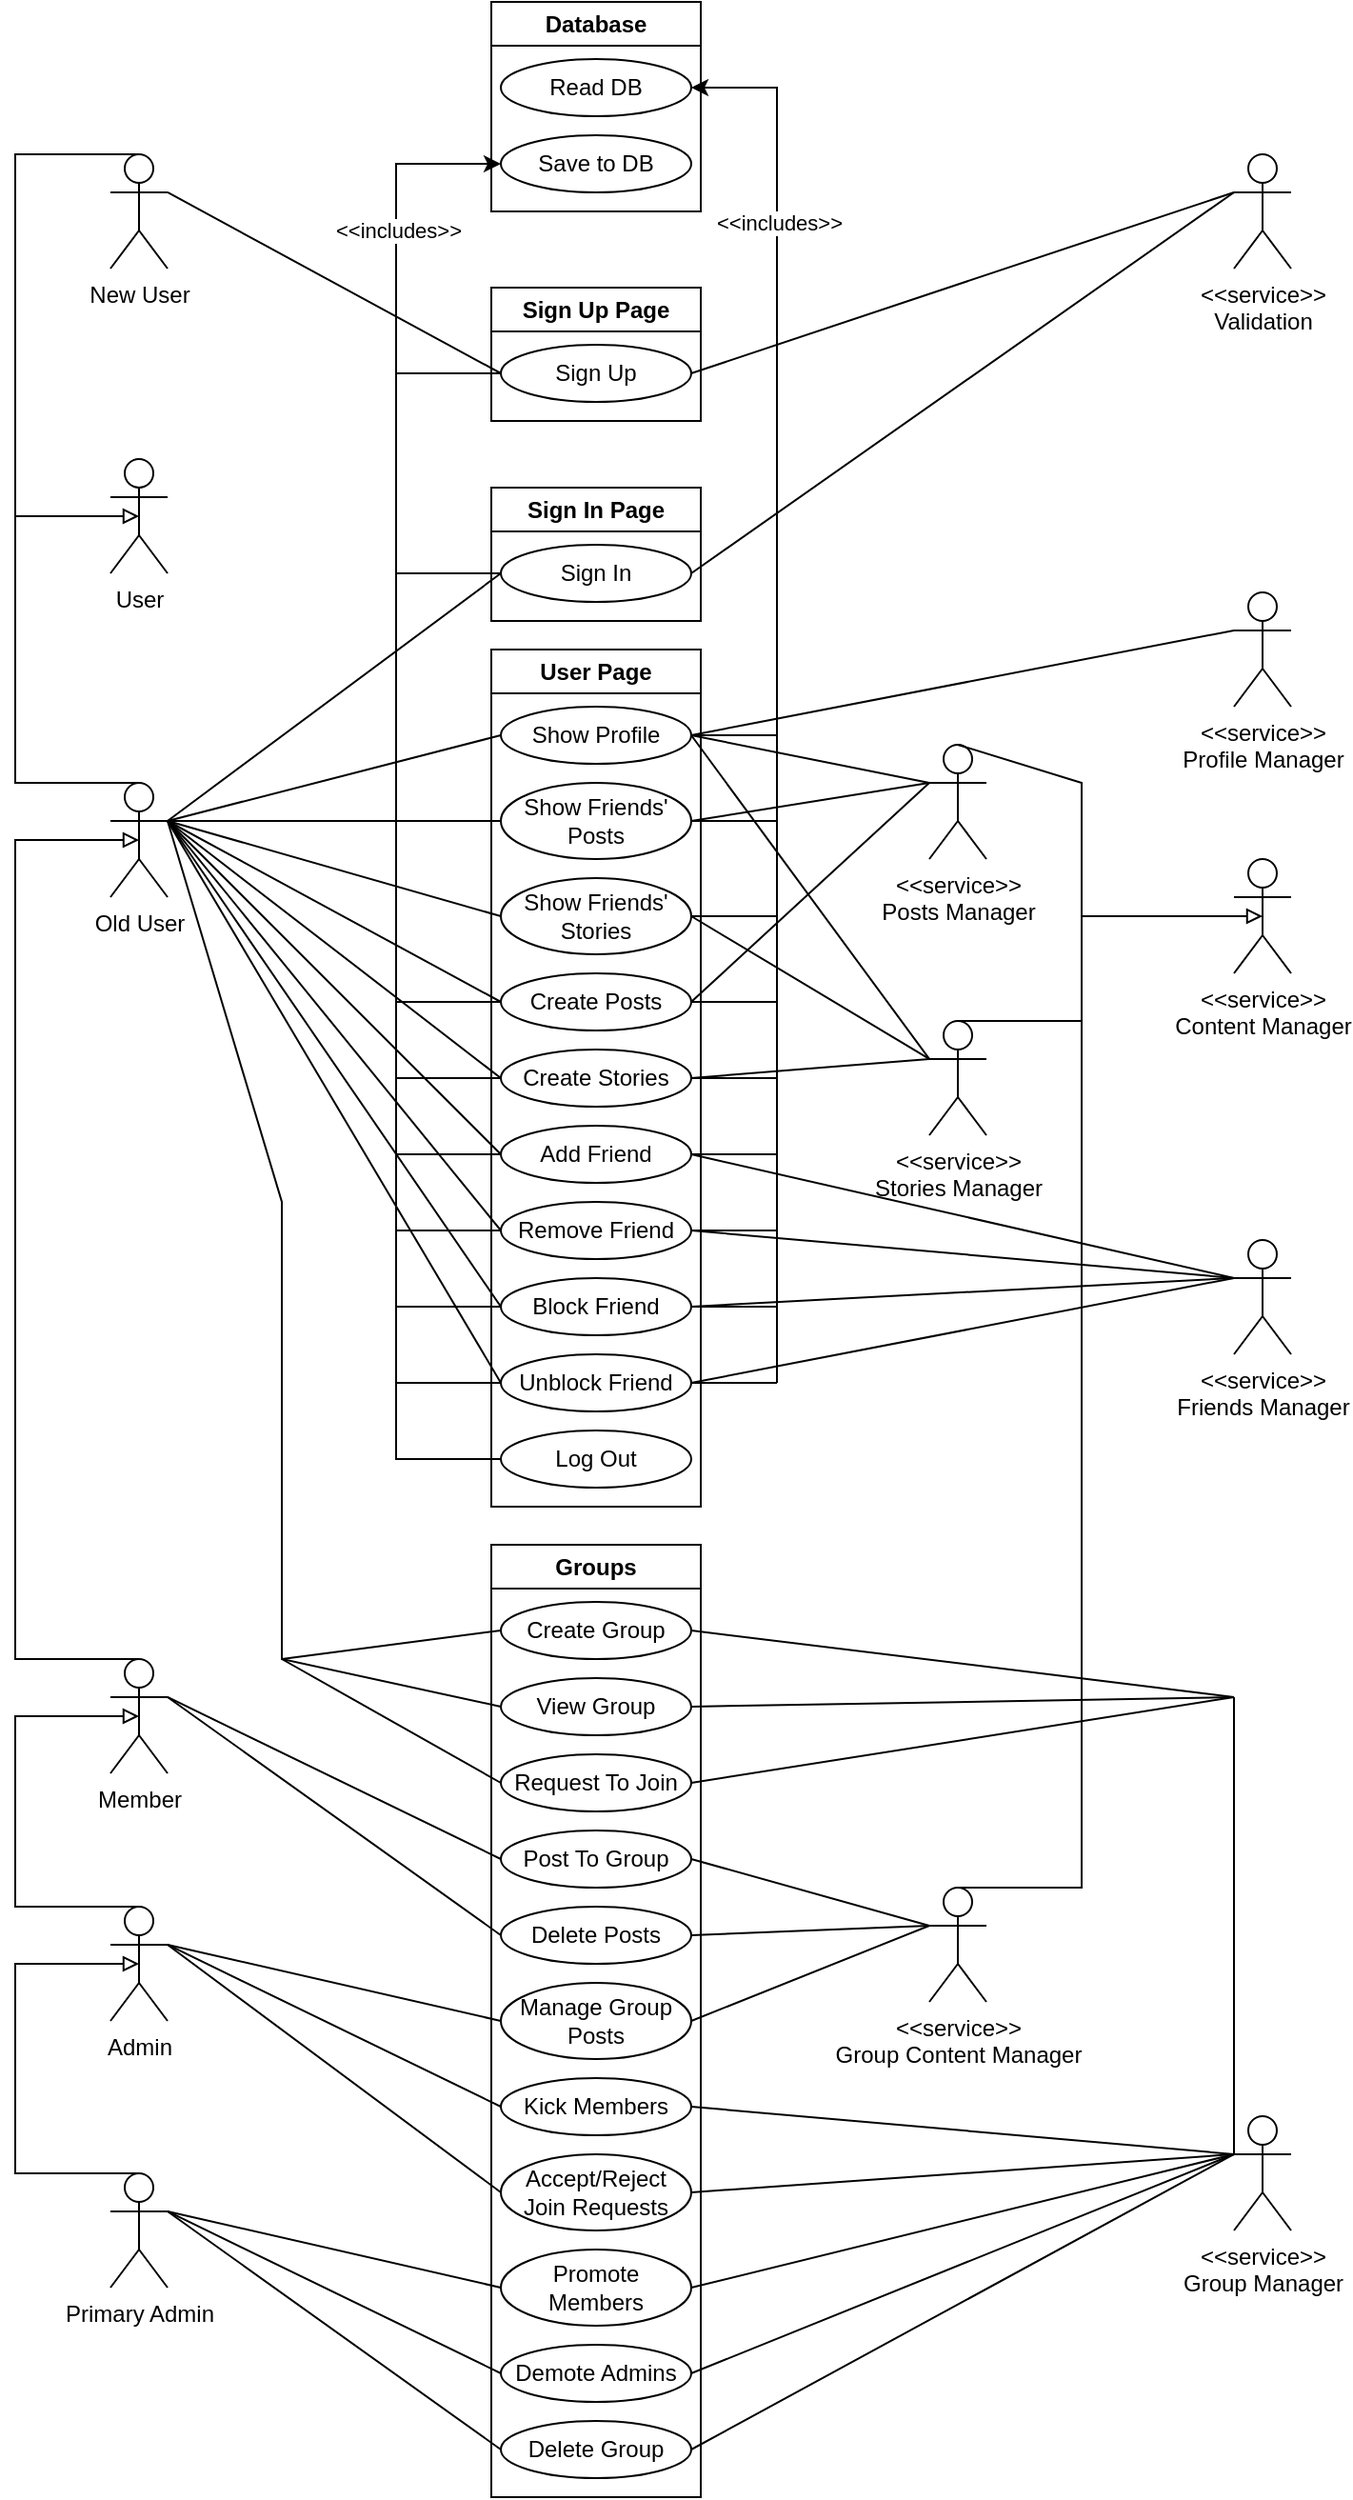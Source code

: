 <mxfile version="25.0.3">
  <diagram name="Page-1" id="Fo77bc1eJNsrVG6yijD4">
    <mxGraphModel dx="880" dy="434" grid="1" gridSize="10" guides="1" tooltips="1" connect="1" arrows="1" fold="1" page="1" pageScale="1" pageWidth="827" pageHeight="1169" math="0" shadow="0">
      <root>
        <mxCell id="0" />
        <mxCell id="1" parent="0" />
        <mxCell id="qkhUaowtE4e5Xx0_fxXh-1" value="New User" style="shape=umlActor;verticalLabelPosition=bottom;verticalAlign=top;html=1;outlineConnect=0;" parent="1" vertex="1">
          <mxGeometry x="90" y="100" width="30" height="60" as="geometry" />
        </mxCell>
        <mxCell id="qkhUaowtE4e5Xx0_fxXh-4" value="Database" style="swimlane;whiteSpace=wrap;html=1;" parent="1" vertex="1">
          <mxGeometry x="290" y="20" width="110" height="110" as="geometry" />
        </mxCell>
        <mxCell id="qkhUaowtE4e5Xx0_fxXh-5" value="Read DB" style="ellipse;whiteSpace=wrap;html=1;" parent="qkhUaowtE4e5Xx0_fxXh-4" vertex="1">
          <mxGeometry x="5" y="30" width="100" height="30" as="geometry" />
        </mxCell>
        <mxCell id="qkhUaowtE4e5Xx0_fxXh-6" value="Save to DB" style="ellipse;whiteSpace=wrap;html=1;" parent="qkhUaowtE4e5Xx0_fxXh-4" vertex="1">
          <mxGeometry x="5" y="70" width="100" height="30" as="geometry" />
        </mxCell>
        <mxCell id="qkhUaowtE4e5Xx0_fxXh-8" value="Sign Up Page" style="swimlane;whiteSpace=wrap;html=1;" parent="1" vertex="1">
          <mxGeometry x="290" y="170" width="110" height="70" as="geometry" />
        </mxCell>
        <mxCell id="qkhUaowtE4e5Xx0_fxXh-9" value="Sign Up" style="ellipse;whiteSpace=wrap;html=1;" parent="qkhUaowtE4e5Xx0_fxXh-8" vertex="1">
          <mxGeometry x="5" y="30" width="100" height="30" as="geometry" />
        </mxCell>
        <mxCell id="qkhUaowtE4e5Xx0_fxXh-14" value="&amp;lt;&amp;lt;service&amp;gt;&amp;gt;&lt;div&gt;Validation&lt;/div&gt;" style="shape=umlActor;verticalLabelPosition=bottom;verticalAlign=top;html=1;outlineConnect=0;" parent="1" vertex="1">
          <mxGeometry x="680" y="100" width="30" height="60" as="geometry" />
        </mxCell>
        <mxCell id="qkhUaowtE4e5Xx0_fxXh-16" value="Old User" style="shape=umlActor;verticalLabelPosition=bottom;verticalAlign=top;html=1;outlineConnect=0;" parent="1" vertex="1">
          <mxGeometry x="90" y="430" width="30" height="60" as="geometry" />
        </mxCell>
        <mxCell id="qkhUaowtE4e5Xx0_fxXh-17" value="Sign In Page" style="swimlane;whiteSpace=wrap;html=1;" parent="1" vertex="1">
          <mxGeometry x="290" y="275" width="110" height="70" as="geometry" />
        </mxCell>
        <mxCell id="qkhUaowtE4e5Xx0_fxXh-18" value="Sign In" style="ellipse;whiteSpace=wrap;html=1;" parent="qkhUaowtE4e5Xx0_fxXh-17" vertex="1">
          <mxGeometry x="5" y="30" width="100" height="30" as="geometry" />
        </mxCell>
        <mxCell id="qkhUaowtE4e5Xx0_fxXh-19" value="" style="endArrow=classic;html=1;rounded=0;exitX=0;exitY=0.5;exitDx=0;exitDy=0;entryX=0;entryY=0.5;entryDx=0;entryDy=0;" parent="1" source="qkhUaowtE4e5Xx0_fxXh-18" target="qkhUaowtE4e5Xx0_fxXh-6" edge="1">
          <mxGeometry width="50" height="50" relative="1" as="geometry">
            <mxPoint x="190" y="310" as="sourcePoint" />
            <mxPoint x="240" y="260" as="targetPoint" />
            <Array as="points">
              <mxPoint x="240" y="320" />
              <mxPoint x="240" y="105" />
            </Array>
          </mxGeometry>
        </mxCell>
        <mxCell id="qkhUaowtE4e5Xx0_fxXh-20" value="&amp;lt;&amp;lt;includes&amp;gt;&amp;gt;" style="edgeLabel;html=1;align=center;verticalAlign=middle;resizable=0;points=[];" parent="qkhUaowtE4e5Xx0_fxXh-19" vertex="1" connectable="0">
          <mxGeometry x="-0.281" y="-1" relative="1" as="geometry">
            <mxPoint y="-118" as="offset" />
          </mxGeometry>
        </mxCell>
        <mxCell id="qkhUaowtE4e5Xx0_fxXh-22" value="User" style="shape=umlActor;verticalLabelPosition=bottom;verticalAlign=top;html=1;outlineConnect=0;" parent="1" vertex="1">
          <mxGeometry x="90" y="260" width="30" height="60" as="geometry" />
        </mxCell>
        <mxCell id="qkhUaowtE4e5Xx0_fxXh-23" value="" style="endArrow=block;html=1;rounded=0;exitX=0.5;exitY=0;exitDx=0;exitDy=0;exitPerimeter=0;entryX=0.5;entryY=0.5;entryDx=0;entryDy=0;entryPerimeter=0;endFill=0;" parent="1" source="qkhUaowtE4e5Xx0_fxXh-16" target="qkhUaowtE4e5Xx0_fxXh-22" edge="1">
          <mxGeometry width="50" height="50" relative="1" as="geometry">
            <mxPoint x="20" y="410" as="sourcePoint" />
            <mxPoint x="70" y="360" as="targetPoint" />
            <Array as="points">
              <mxPoint x="40" y="430" />
              <mxPoint x="40" y="290" />
            </Array>
          </mxGeometry>
        </mxCell>
        <mxCell id="qkhUaowtE4e5Xx0_fxXh-25" value="" style="endArrow=none;html=1;rounded=0;entryX=0.5;entryY=0;entryDx=0;entryDy=0;entryPerimeter=0;" parent="1" target="qkhUaowtE4e5Xx0_fxXh-1" edge="1">
          <mxGeometry width="50" height="50" relative="1" as="geometry">
            <mxPoint x="40" y="290" as="sourcePoint" />
            <mxPoint x="80" y="210" as="targetPoint" />
            <Array as="points">
              <mxPoint x="40" y="100" />
            </Array>
          </mxGeometry>
        </mxCell>
        <mxCell id="qkhUaowtE4e5Xx0_fxXh-26" value="User Page" style="swimlane;whiteSpace=wrap;html=1;" parent="1" vertex="1">
          <mxGeometry x="290" y="360" width="110" height="450" as="geometry" />
        </mxCell>
        <mxCell id="qkhUaowtE4e5Xx0_fxXh-27" value="Show Profile" style="ellipse;whiteSpace=wrap;html=1;" parent="qkhUaowtE4e5Xx0_fxXh-26" vertex="1">
          <mxGeometry x="5" y="30" width="100" height="30" as="geometry" />
        </mxCell>
        <mxCell id="qkhUaowtE4e5Xx0_fxXh-29" value="Show Friends&#39; Stories" style="ellipse;whiteSpace=wrap;html=1;" parent="qkhUaowtE4e5Xx0_fxXh-26" vertex="1">
          <mxGeometry x="5" y="120" width="100" height="40" as="geometry" />
        </mxCell>
        <mxCell id="qkhUaowtE4e5Xx0_fxXh-28" value="Show Friends&#39; Posts" style="ellipse;whiteSpace=wrap;html=1;" parent="qkhUaowtE4e5Xx0_fxXh-26" vertex="1">
          <mxGeometry x="5" y="70" width="100" height="40" as="geometry" />
        </mxCell>
        <mxCell id="qkhUaowtE4e5Xx0_fxXh-30" value="Create Posts" style="ellipse;whiteSpace=wrap;html=1;" parent="qkhUaowtE4e5Xx0_fxXh-26" vertex="1">
          <mxGeometry x="5" y="170" width="100" height="30" as="geometry" />
        </mxCell>
        <mxCell id="qkhUaowtE4e5Xx0_fxXh-36" value="Add Friend" style="ellipse;whiteSpace=wrap;html=1;" parent="qkhUaowtE4e5Xx0_fxXh-26" vertex="1">
          <mxGeometry x="5" y="250" width="100" height="30" as="geometry" />
        </mxCell>
        <mxCell id="qkhUaowtE4e5Xx0_fxXh-38" value="Block Friend" style="ellipse;whiteSpace=wrap;html=1;" parent="qkhUaowtE4e5Xx0_fxXh-26" vertex="1">
          <mxGeometry x="5" y="330" width="100" height="30" as="geometry" />
        </mxCell>
        <mxCell id="qkhUaowtE4e5Xx0_fxXh-37" value="Remove Friend" style="ellipse;whiteSpace=wrap;html=1;" parent="qkhUaowtE4e5Xx0_fxXh-26" vertex="1">
          <mxGeometry x="5" y="290" width="100" height="30" as="geometry" />
        </mxCell>
        <mxCell id="qkhUaowtE4e5Xx0_fxXh-39" value="Unblock Friend" style="ellipse;whiteSpace=wrap;html=1;" parent="qkhUaowtE4e5Xx0_fxXh-26" vertex="1">
          <mxGeometry x="5" y="370" width="100" height="30" as="geometry" />
        </mxCell>
        <mxCell id="qkhUaowtE4e5Xx0_fxXh-57" value="Create Stories" style="ellipse;whiteSpace=wrap;html=1;" parent="qkhUaowtE4e5Xx0_fxXh-26" vertex="1">
          <mxGeometry x="5" y="210" width="100" height="30" as="geometry" />
        </mxCell>
        <mxCell id="qkhUaowtE4e5Xx0_fxXh-64" value="Log Out" style="ellipse;whiteSpace=wrap;html=1;" parent="qkhUaowtE4e5Xx0_fxXh-26" vertex="1">
          <mxGeometry x="5" y="410" width="100" height="30" as="geometry" />
        </mxCell>
        <mxCell id="qkhUaowtE4e5Xx0_fxXh-31" value="" style="endArrow=none;html=1;rounded=0;exitX=1;exitY=0.333;exitDx=0;exitDy=0;exitPerimeter=0;entryX=0;entryY=0.5;entryDx=0;entryDy=0;" parent="1" source="qkhUaowtE4e5Xx0_fxXh-16" target="qkhUaowtE4e5Xx0_fxXh-27" edge="1">
          <mxGeometry width="50" height="50" relative="1" as="geometry">
            <mxPoint x="150" y="560" as="sourcePoint" />
            <mxPoint x="200" y="510" as="targetPoint" />
          </mxGeometry>
        </mxCell>
        <mxCell id="qkhUaowtE4e5Xx0_fxXh-32" value="" style="endArrow=none;html=1;rounded=0;exitX=1;exitY=0.333;exitDx=0;exitDy=0;exitPerimeter=0;entryX=0;entryY=0.5;entryDx=0;entryDy=0;" parent="1" source="qkhUaowtE4e5Xx0_fxXh-16" target="qkhUaowtE4e5Xx0_fxXh-28" edge="1">
          <mxGeometry width="50" height="50" relative="1" as="geometry">
            <mxPoint x="150" y="500" as="sourcePoint" />
            <mxPoint x="200" y="450" as="targetPoint" />
          </mxGeometry>
        </mxCell>
        <mxCell id="qkhUaowtE4e5Xx0_fxXh-33" value="" style="endArrow=none;html=1;rounded=0;entryX=0;entryY=0.5;entryDx=0;entryDy=0;" parent="1" target="qkhUaowtE4e5Xx0_fxXh-29" edge="1">
          <mxGeometry width="50" height="50" relative="1" as="geometry">
            <mxPoint x="120" y="450" as="sourcePoint" />
            <mxPoint x="210" y="520" as="targetPoint" />
          </mxGeometry>
        </mxCell>
        <mxCell id="qkhUaowtE4e5Xx0_fxXh-34" value="" style="endArrow=none;html=1;rounded=0;entryX=0;entryY=0.5;entryDx=0;entryDy=0;" parent="1" target="qkhUaowtE4e5Xx0_fxXh-30" edge="1">
          <mxGeometry width="50" height="50" relative="1" as="geometry">
            <mxPoint x="120" y="450" as="sourcePoint" />
            <mxPoint x="220" y="530" as="targetPoint" />
          </mxGeometry>
        </mxCell>
        <mxCell id="qkhUaowtE4e5Xx0_fxXh-41" value="" style="endArrow=none;html=1;rounded=0;entryX=1;entryY=0.333;entryDx=0;entryDy=0;entryPerimeter=0;exitX=0;exitY=0.5;exitDx=0;exitDy=0;" parent="1" source="qkhUaowtE4e5Xx0_fxXh-37" target="qkhUaowtE4e5Xx0_fxXh-16" edge="1">
          <mxGeometry width="50" height="50" relative="1" as="geometry">
            <mxPoint x="100" y="670" as="sourcePoint" />
            <mxPoint x="150" y="620" as="targetPoint" />
          </mxGeometry>
        </mxCell>
        <mxCell id="qkhUaowtE4e5Xx0_fxXh-42" value="" style="endArrow=none;html=1;rounded=0;entryX=1;entryY=0.333;entryDx=0;entryDy=0;entryPerimeter=0;exitX=0;exitY=0.5;exitDx=0;exitDy=0;" parent="1" source="qkhUaowtE4e5Xx0_fxXh-38" target="qkhUaowtE4e5Xx0_fxXh-16" edge="1">
          <mxGeometry width="50" height="50" relative="1" as="geometry">
            <mxPoint x="110" y="680" as="sourcePoint" />
            <mxPoint x="160" y="630" as="targetPoint" />
          </mxGeometry>
        </mxCell>
        <mxCell id="qkhUaowtE4e5Xx0_fxXh-43" value="" style="endArrow=none;html=1;rounded=0;entryX=1;entryY=0.333;entryDx=0;entryDy=0;entryPerimeter=0;exitX=0;exitY=0.5;exitDx=0;exitDy=0;" parent="1" source="qkhUaowtE4e5Xx0_fxXh-39" target="qkhUaowtE4e5Xx0_fxXh-16" edge="1">
          <mxGeometry width="50" height="50" relative="1" as="geometry">
            <mxPoint x="120" y="690" as="sourcePoint" />
            <mxPoint x="170" y="640" as="targetPoint" />
          </mxGeometry>
        </mxCell>
        <mxCell id="qkhUaowtE4e5Xx0_fxXh-44" value="" style="endArrow=none;html=1;rounded=0;entryX=0;entryY=0.5;entryDx=0;entryDy=0;" parent="1" target="qkhUaowtE4e5Xx0_fxXh-36" edge="1">
          <mxGeometry width="50" height="50" relative="1" as="geometry">
            <mxPoint x="120" y="450" as="sourcePoint" />
            <mxPoint x="180" y="650" as="targetPoint" />
          </mxGeometry>
        </mxCell>
        <mxCell id="qkhUaowtE4e5Xx0_fxXh-45" value="&lt;div&gt;&amp;lt;&amp;lt;service&amp;gt;&amp;gt;&lt;/div&gt;Profile Manager" style="shape=umlActor;verticalLabelPosition=bottom;verticalAlign=top;html=1;outlineConnect=0;" parent="1" vertex="1">
          <mxGeometry x="680" y="330" width="30" height="60" as="geometry" />
        </mxCell>
        <mxCell id="qkhUaowtE4e5Xx0_fxXh-46" value="" style="endArrow=none;html=1;rounded=0;exitX=1;exitY=0.5;exitDx=0;exitDy=0;entryX=0;entryY=0.333;entryDx=0;entryDy=0;entryPerimeter=0;" parent="1" source="qkhUaowtE4e5Xx0_fxXh-27" target="qkhUaowtE4e5Xx0_fxXh-45" edge="1">
          <mxGeometry width="50" height="50" relative="1" as="geometry">
            <mxPoint x="530" y="550" as="sourcePoint" />
            <mxPoint x="580" y="500" as="targetPoint" />
          </mxGeometry>
        </mxCell>
        <mxCell id="qkhUaowtE4e5Xx0_fxXh-47" value="&amp;lt;&amp;lt;service&amp;gt;&amp;gt;&lt;div&gt;Posts Manager&lt;/div&gt;" style="shape=umlActor;verticalLabelPosition=bottom;verticalAlign=top;html=1;outlineConnect=0;" parent="1" vertex="1">
          <mxGeometry x="520" y="410" width="30" height="60" as="geometry" />
        </mxCell>
        <mxCell id="qkhUaowtE4e5Xx0_fxXh-48" value="" style="endArrow=none;html=1;rounded=0;exitX=1;exitY=0.5;exitDx=0;exitDy=0;entryX=0;entryY=0.333;entryDx=0;entryDy=0;entryPerimeter=0;" parent="1" source="qkhUaowtE4e5Xx0_fxXh-28" target="qkhUaowtE4e5Xx0_fxXh-47" edge="1">
          <mxGeometry width="50" height="50" relative="1" as="geometry">
            <mxPoint x="460" y="620" as="sourcePoint" />
            <mxPoint x="510" y="570" as="targetPoint" />
          </mxGeometry>
        </mxCell>
        <mxCell id="qkhUaowtE4e5Xx0_fxXh-49" value="" style="endArrow=none;html=1;rounded=0;entryX=0;entryY=0.333;entryDx=0;entryDy=0;entryPerimeter=0;exitX=1;exitY=0.5;exitDx=0;exitDy=0;" parent="1" source="qkhUaowtE4e5Xx0_fxXh-27" target="qkhUaowtE4e5Xx0_fxXh-47" edge="1">
          <mxGeometry width="50" height="50" relative="1" as="geometry">
            <mxPoint x="430" y="570" as="sourcePoint" />
            <mxPoint x="480" y="520" as="targetPoint" />
          </mxGeometry>
        </mxCell>
        <mxCell id="qkhUaowtE4e5Xx0_fxXh-50" value="&amp;lt;&amp;lt;service&amp;gt;&amp;gt;&lt;div&gt;Stories Manager&lt;/div&gt;" style="shape=umlActor;verticalLabelPosition=bottom;verticalAlign=top;html=1;outlineConnect=0;" parent="1" vertex="1">
          <mxGeometry x="520" y="555" width="30" height="60" as="geometry" />
        </mxCell>
        <mxCell id="qkhUaowtE4e5Xx0_fxXh-51" value="" style="endArrow=none;html=1;rounded=0;entryX=0;entryY=0.333;entryDx=0;entryDy=0;entryPerimeter=0;exitX=1;exitY=0.5;exitDx=0;exitDy=0;" parent="1" source="qkhUaowtE4e5Xx0_fxXh-27" target="qkhUaowtE4e5Xx0_fxXh-50" edge="1">
          <mxGeometry width="50" height="50" relative="1" as="geometry">
            <mxPoint x="470" y="650" as="sourcePoint" />
            <mxPoint x="520" y="600" as="targetPoint" />
          </mxGeometry>
        </mxCell>
        <mxCell id="qkhUaowtE4e5Xx0_fxXh-52" value="" style="endArrow=none;html=1;rounded=0;entryX=0;entryY=0.333;entryDx=0;entryDy=0;entryPerimeter=0;exitX=1;exitY=0.5;exitDx=0;exitDy=0;" parent="1" source="qkhUaowtE4e5Xx0_fxXh-29" target="qkhUaowtE4e5Xx0_fxXh-50" edge="1">
          <mxGeometry width="50" height="50" relative="1" as="geometry">
            <mxPoint x="430" y="690" as="sourcePoint" />
            <mxPoint x="480" y="640" as="targetPoint" />
          </mxGeometry>
        </mxCell>
        <mxCell id="qkhUaowtE4e5Xx0_fxXh-53" value="&amp;lt;&amp;lt;service&amp;gt;&amp;gt;&lt;div&gt;Content Manager&lt;/div&gt;" style="shape=umlActor;verticalLabelPosition=bottom;verticalAlign=top;html=1;outlineConnect=0;" parent="1" vertex="1">
          <mxGeometry x="680" y="470" width="30" height="60" as="geometry" />
        </mxCell>
        <mxCell id="qkhUaowtE4e5Xx0_fxXh-54" value="" style="endArrow=block;html=1;rounded=0;exitX=0.5;exitY=0;exitDx=0;exitDy=0;exitPerimeter=0;entryX=0.5;entryY=0.5;entryDx=0;entryDy=0;entryPerimeter=0;endFill=0;" parent="1" source="qkhUaowtE4e5Xx0_fxXh-47" target="qkhUaowtE4e5Xx0_fxXh-53" edge="1">
          <mxGeometry width="50" height="50" relative="1" as="geometry">
            <mxPoint x="490" y="520" as="sourcePoint" />
            <mxPoint x="540" y="470" as="targetPoint" />
            <Array as="points">
              <mxPoint x="600" y="430" />
              <mxPoint x="600" y="500" />
            </Array>
          </mxGeometry>
        </mxCell>
        <mxCell id="qkhUaowtE4e5Xx0_fxXh-55" value="" style="endArrow=none;html=1;rounded=0;exitX=0.5;exitY=0;exitDx=0;exitDy=0;exitPerimeter=0;" parent="1" source="qkhUaowtE4e5Xx0_fxXh-50" edge="1">
          <mxGeometry width="50" height="50" relative="1" as="geometry">
            <mxPoint x="540" y="710" as="sourcePoint" />
            <mxPoint x="600" y="500" as="targetPoint" />
            <Array as="points">
              <mxPoint x="600" y="555" />
            </Array>
          </mxGeometry>
        </mxCell>
        <mxCell id="qkhUaowtE4e5Xx0_fxXh-56" value="" style="endArrow=none;html=1;rounded=0;exitX=1;exitY=0.5;exitDx=0;exitDy=0;entryX=0;entryY=0.333;entryDx=0;entryDy=0;entryPerimeter=0;" parent="1" source="qkhUaowtE4e5Xx0_fxXh-30" target="qkhUaowtE4e5Xx0_fxXh-47" edge="1">
          <mxGeometry width="50" height="50" relative="1" as="geometry">
            <mxPoint x="430" y="670" as="sourcePoint" />
            <mxPoint x="480" y="620" as="targetPoint" />
          </mxGeometry>
        </mxCell>
        <mxCell id="qkhUaowtE4e5Xx0_fxXh-58" value="" style="endArrow=none;html=1;rounded=0;exitX=1;exitY=0.5;exitDx=0;exitDy=0;entryX=0;entryY=0.333;entryDx=0;entryDy=0;entryPerimeter=0;" parent="1" source="qkhUaowtE4e5Xx0_fxXh-57" target="qkhUaowtE4e5Xx0_fxXh-50" edge="1">
          <mxGeometry width="50" height="50" relative="1" as="geometry">
            <mxPoint x="450" y="740" as="sourcePoint" />
            <mxPoint x="500" y="690" as="targetPoint" />
          </mxGeometry>
        </mxCell>
        <mxCell id="qkhUaowtE4e5Xx0_fxXh-59" value="&amp;lt;&amp;lt;service&amp;gt;&amp;gt;&lt;div&gt;Friends Manager&lt;/div&gt;" style="shape=umlActor;verticalLabelPosition=bottom;verticalAlign=top;html=1;outlineConnect=0;" parent="1" vertex="1">
          <mxGeometry x="680" y="670" width="30" height="60" as="geometry" />
        </mxCell>
        <mxCell id="qkhUaowtE4e5Xx0_fxXh-60" value="" style="endArrow=none;html=1;rounded=0;exitX=1;exitY=0.5;exitDx=0;exitDy=0;entryX=0;entryY=0.333;entryDx=0;entryDy=0;entryPerimeter=0;" parent="1" source="qkhUaowtE4e5Xx0_fxXh-36" target="qkhUaowtE4e5Xx0_fxXh-59" edge="1">
          <mxGeometry width="50" height="50" relative="1" as="geometry">
            <mxPoint x="450" y="780" as="sourcePoint" />
            <mxPoint x="500" y="730" as="targetPoint" />
          </mxGeometry>
        </mxCell>
        <mxCell id="qkhUaowtE4e5Xx0_fxXh-61" value="" style="endArrow=none;html=1;rounded=0;exitX=1;exitY=0.5;exitDx=0;exitDy=0;entryX=0;entryY=0.333;entryDx=0;entryDy=0;entryPerimeter=0;" parent="1" source="qkhUaowtE4e5Xx0_fxXh-37" target="qkhUaowtE4e5Xx0_fxXh-59" edge="1">
          <mxGeometry width="50" height="50" relative="1" as="geometry">
            <mxPoint x="470" y="780" as="sourcePoint" />
            <mxPoint x="520" y="730" as="targetPoint" />
          </mxGeometry>
        </mxCell>
        <mxCell id="qkhUaowtE4e5Xx0_fxXh-62" value="" style="endArrow=none;html=1;rounded=0;exitX=1;exitY=0.5;exitDx=0;exitDy=0;entryX=0;entryY=0.333;entryDx=0;entryDy=0;entryPerimeter=0;" parent="1" source="qkhUaowtE4e5Xx0_fxXh-38" target="qkhUaowtE4e5Xx0_fxXh-59" edge="1">
          <mxGeometry width="50" height="50" relative="1" as="geometry">
            <mxPoint x="500" y="780" as="sourcePoint" />
            <mxPoint x="550" y="730" as="targetPoint" />
          </mxGeometry>
        </mxCell>
        <mxCell id="qkhUaowtE4e5Xx0_fxXh-63" value="" style="endArrow=none;html=1;rounded=0;exitX=1;exitY=0.5;exitDx=0;exitDy=0;entryX=0;entryY=0.333;entryDx=0;entryDy=0;entryPerimeter=0;" parent="1" source="qkhUaowtE4e5Xx0_fxXh-39" target="qkhUaowtE4e5Xx0_fxXh-59" edge="1">
          <mxGeometry width="50" height="50" relative="1" as="geometry">
            <mxPoint x="500" y="810" as="sourcePoint" />
            <mxPoint x="550" y="760" as="targetPoint" />
          </mxGeometry>
        </mxCell>
        <mxCell id="qkhUaowtE4e5Xx0_fxXh-65" value="" style="endArrow=none;html=1;rounded=0;exitX=0;exitY=0.5;exitDx=0;exitDy=0;endFill=0;" parent="1" source="qkhUaowtE4e5Xx0_fxXh-64" edge="1">
          <mxGeometry width="50" height="50" relative="1" as="geometry">
            <mxPoint x="170" y="760" as="sourcePoint" />
            <mxPoint x="240" y="320" as="targetPoint" />
            <Array as="points">
              <mxPoint x="240" y="785" />
            </Array>
          </mxGeometry>
        </mxCell>
        <mxCell id="qkhUaowtE4e5Xx0_fxXh-66" value="" style="endArrow=none;html=1;rounded=0;exitX=1;exitY=0.333;exitDx=0;exitDy=0;exitPerimeter=0;entryX=0;entryY=0.5;entryDx=0;entryDy=0;" parent="1" source="qkhUaowtE4e5Xx0_fxXh-16" target="qkhUaowtE4e5Xx0_fxXh-57" edge="1">
          <mxGeometry width="50" height="50" relative="1" as="geometry">
            <mxPoint x="90" y="690" as="sourcePoint" />
            <mxPoint x="140" y="640" as="targetPoint" />
          </mxGeometry>
        </mxCell>
        <mxCell id="qkhUaowtE4e5Xx0_fxXh-67" value="" style="endArrow=none;html=1;rounded=0;entryX=0;entryY=0.5;entryDx=0;entryDy=0;exitX=1;exitY=0.333;exitDx=0;exitDy=0;exitPerimeter=0;" parent="1" source="qkhUaowtE4e5Xx0_fxXh-1" target="qkhUaowtE4e5Xx0_fxXh-9" edge="1">
          <mxGeometry width="50" height="50" relative="1" as="geometry">
            <mxPoint x="140" y="270" as="sourcePoint" />
            <mxPoint x="190" y="220" as="targetPoint" />
          </mxGeometry>
        </mxCell>
        <mxCell id="qkhUaowtE4e5Xx0_fxXh-68" value="" style="endArrow=none;html=1;rounded=0;exitX=1;exitY=0.333;exitDx=0;exitDy=0;exitPerimeter=0;entryX=0;entryY=0.5;entryDx=0;entryDy=0;" parent="1" source="qkhUaowtE4e5Xx0_fxXh-16" target="qkhUaowtE4e5Xx0_fxXh-18" edge="1">
          <mxGeometry width="50" height="50" relative="1" as="geometry">
            <mxPoint x="130" y="410" as="sourcePoint" />
            <mxPoint x="180" y="360" as="targetPoint" />
          </mxGeometry>
        </mxCell>
        <mxCell id="qkhUaowtE4e5Xx0_fxXh-69" value="" style="endArrow=none;html=1;rounded=0;entryX=0;entryY=0.5;entryDx=0;entryDy=0;" parent="1" target="qkhUaowtE4e5Xx0_fxXh-9" edge="1">
          <mxGeometry width="50" height="50" relative="1" as="geometry">
            <mxPoint x="240" y="215" as="sourcePoint" />
            <mxPoint x="220" y="260" as="targetPoint" />
          </mxGeometry>
        </mxCell>
        <mxCell id="qkhUaowtE4e5Xx0_fxXh-70" value="" style="endArrow=classic;html=1;rounded=0;entryX=1;entryY=0.5;entryDx=0;entryDy=0;" parent="1" target="qkhUaowtE4e5Xx0_fxXh-5" edge="1">
          <mxGeometry width="50" height="50" relative="1" as="geometry">
            <mxPoint x="440" y="745" as="sourcePoint" />
            <mxPoint x="395.0" y="70" as="targetPoint" />
            <Array as="points">
              <mxPoint x="440" y="65" />
            </Array>
          </mxGeometry>
        </mxCell>
        <mxCell id="qkhUaowtE4e5Xx0_fxXh-82" value="&amp;lt;&amp;lt;includes&amp;gt;&amp;gt;" style="edgeLabel;html=1;align=center;verticalAlign=middle;resizable=0;points=[];" parent="qkhUaowtE4e5Xx0_fxXh-70" vertex="1" connectable="0">
          <mxGeometry x="0.681" y="-1" relative="1" as="geometry">
            <mxPoint as="offset" />
          </mxGeometry>
        </mxCell>
        <mxCell id="qkhUaowtE4e5Xx0_fxXh-71" value="" style="endArrow=none;html=1;rounded=0;exitX=1;exitY=0.5;exitDx=0;exitDy=0;" parent="1" source="qkhUaowtE4e5Xx0_fxXh-39" edge="1">
          <mxGeometry width="50" height="50" relative="1" as="geometry">
            <mxPoint x="470" y="810" as="sourcePoint" />
            <mxPoint x="440" y="745" as="targetPoint" />
          </mxGeometry>
        </mxCell>
        <mxCell id="qkhUaowtE4e5Xx0_fxXh-72" value="" style="endArrow=none;html=1;rounded=0;exitX=1;exitY=0.5;exitDx=0;exitDy=0;" parent="1" source="qkhUaowtE4e5Xx0_fxXh-38" edge="1">
          <mxGeometry width="50" height="50" relative="1" as="geometry">
            <mxPoint x="420" y="720" as="sourcePoint" />
            <mxPoint x="440" y="705" as="targetPoint" />
          </mxGeometry>
        </mxCell>
        <mxCell id="qkhUaowtE4e5Xx0_fxXh-73" value="" style="endArrow=none;html=1;rounded=0;entryX=0;entryY=0.333;entryDx=0;entryDy=0;entryPerimeter=0;exitX=1;exitY=0.5;exitDx=0;exitDy=0;" parent="1" source="qkhUaowtE4e5Xx0_fxXh-9" target="qkhUaowtE4e5Xx0_fxXh-14" edge="1">
          <mxGeometry width="50" height="50" relative="1" as="geometry">
            <mxPoint x="580" y="200" as="sourcePoint" />
            <mxPoint x="630" y="150" as="targetPoint" />
          </mxGeometry>
        </mxCell>
        <mxCell id="qkhUaowtE4e5Xx0_fxXh-74" value="" style="endArrow=none;html=1;rounded=0;exitX=1;exitY=0.5;exitDx=0;exitDy=0;entryX=0;entryY=0.333;entryDx=0;entryDy=0;entryPerimeter=0;" parent="1" source="qkhUaowtE4e5Xx0_fxXh-18" target="qkhUaowtE4e5Xx0_fxXh-14" edge="1">
          <mxGeometry width="50" height="50" relative="1" as="geometry">
            <mxPoint x="480" y="310" as="sourcePoint" />
            <mxPoint x="530" y="260" as="targetPoint" />
          </mxGeometry>
        </mxCell>
        <mxCell id="qkhUaowtE4e5Xx0_fxXh-75" value="" style="endArrow=none;html=1;rounded=0;exitX=1;exitY=0.5;exitDx=0;exitDy=0;" parent="1" source="qkhUaowtE4e5Xx0_fxXh-37" edge="1">
          <mxGeometry width="50" height="50" relative="1" as="geometry">
            <mxPoint x="430" y="660" as="sourcePoint" />
            <mxPoint x="440" y="665" as="targetPoint" />
          </mxGeometry>
        </mxCell>
        <mxCell id="qkhUaowtE4e5Xx0_fxXh-76" value="" style="endArrow=none;html=1;rounded=0;exitX=1;exitY=0.5;exitDx=0;exitDy=0;" parent="1" source="qkhUaowtE4e5Xx0_fxXh-36" edge="1">
          <mxGeometry width="50" height="50" relative="1" as="geometry">
            <mxPoint x="425" y="775" as="sourcePoint" />
            <mxPoint x="440" y="625" as="targetPoint" />
          </mxGeometry>
        </mxCell>
        <mxCell id="qkhUaowtE4e5Xx0_fxXh-77" value="" style="endArrow=none;html=1;rounded=0;exitX=1;exitY=0.5;exitDx=0;exitDy=0;" parent="1" source="qkhUaowtE4e5Xx0_fxXh-57" edge="1">
          <mxGeometry width="50" height="50" relative="1" as="geometry">
            <mxPoint x="435" y="785" as="sourcePoint" />
            <mxPoint x="440" y="585" as="targetPoint" />
          </mxGeometry>
        </mxCell>
        <mxCell id="qkhUaowtE4e5Xx0_fxXh-78" value="" style="endArrow=none;html=1;rounded=0;exitX=1;exitY=0.5;exitDx=0;exitDy=0;" parent="1" source="qkhUaowtE4e5Xx0_fxXh-30" edge="1">
          <mxGeometry width="50" height="50" relative="1" as="geometry">
            <mxPoint x="445" y="795" as="sourcePoint" />
            <mxPoint x="440" y="545" as="targetPoint" />
          </mxGeometry>
        </mxCell>
        <mxCell id="qkhUaowtE4e5Xx0_fxXh-79" value="" style="endArrow=none;html=1;rounded=0;exitX=1;exitY=0.5;exitDx=0;exitDy=0;" parent="1" source="qkhUaowtE4e5Xx0_fxXh-29" edge="1">
          <mxGeometry width="50" height="50" relative="1" as="geometry">
            <mxPoint x="450" y="570" as="sourcePoint" />
            <mxPoint x="440" y="500" as="targetPoint" />
          </mxGeometry>
        </mxCell>
        <mxCell id="qkhUaowtE4e5Xx0_fxXh-80" value="" style="endArrow=none;html=1;rounded=0;exitX=1;exitY=0.5;exitDx=0;exitDy=0;" parent="1" source="qkhUaowtE4e5Xx0_fxXh-28" edge="1">
          <mxGeometry width="50" height="50" relative="1" as="geometry">
            <mxPoint x="391" y="480" as="sourcePoint" />
            <mxPoint x="440" y="450" as="targetPoint" />
          </mxGeometry>
        </mxCell>
        <mxCell id="qkhUaowtE4e5Xx0_fxXh-81" value="" style="endArrow=none;html=1;rounded=0;exitX=1;exitY=0.5;exitDx=0;exitDy=0;" parent="1" source="qkhUaowtE4e5Xx0_fxXh-27" edge="1">
          <mxGeometry width="50" height="50" relative="1" as="geometry">
            <mxPoint x="415" y="520" as="sourcePoint" />
            <mxPoint x="440" y="405" as="targetPoint" />
          </mxGeometry>
        </mxCell>
        <mxCell id="qkhUaowtE4e5Xx0_fxXh-83" value="" style="endArrow=none;html=1;rounded=0;entryX=0;entryY=0.5;entryDx=0;entryDy=0;" parent="1" target="qkhUaowtE4e5Xx0_fxXh-36" edge="1">
          <mxGeometry width="50" height="50" relative="1" as="geometry">
            <mxPoint x="240" y="625" as="sourcePoint" />
            <mxPoint x="210" y="700" as="targetPoint" />
          </mxGeometry>
        </mxCell>
        <mxCell id="qkhUaowtE4e5Xx0_fxXh-84" value="" style="endArrow=none;html=1;rounded=0;exitX=0;exitY=0.5;exitDx=0;exitDy=0;" parent="1" source="qkhUaowtE4e5Xx0_fxXh-39" edge="1">
          <mxGeometry width="50" height="50" relative="1" as="geometry">
            <mxPoint x="240" y="740" as="sourcePoint" />
            <mxPoint x="240" y="745" as="targetPoint" />
          </mxGeometry>
        </mxCell>
        <mxCell id="qkhUaowtE4e5Xx0_fxXh-85" value="" style="endArrow=none;html=1;rounded=0;entryX=0;entryY=0.5;entryDx=0;entryDy=0;" parent="1" target="qkhUaowtE4e5Xx0_fxXh-38" edge="1">
          <mxGeometry width="50" height="50" relative="1" as="geometry">
            <mxPoint x="240" y="705" as="sourcePoint" />
            <mxPoint x="315" y="645" as="targetPoint" />
          </mxGeometry>
        </mxCell>
        <mxCell id="qkhUaowtE4e5Xx0_fxXh-86" value="" style="endArrow=none;html=1;rounded=0;entryX=0;entryY=0.5;entryDx=0;entryDy=0;" parent="1" target="qkhUaowtE4e5Xx0_fxXh-37" edge="1">
          <mxGeometry width="50" height="50" relative="1" as="geometry">
            <mxPoint x="240" y="665" as="sourcePoint" />
            <mxPoint x="325" y="655" as="targetPoint" />
          </mxGeometry>
        </mxCell>
        <mxCell id="qkhUaowtE4e5Xx0_fxXh-87" value="" style="endArrow=none;html=1;rounded=0;exitX=0;exitY=0.5;exitDx=0;exitDy=0;" parent="1" source="qkhUaowtE4e5Xx0_fxXh-57" edge="1">
          <mxGeometry width="50" height="50" relative="1" as="geometry">
            <mxPoint x="280" y="665" as="sourcePoint" />
            <mxPoint x="240" y="585" as="targetPoint" />
          </mxGeometry>
        </mxCell>
        <mxCell id="qkhUaowtE4e5Xx0_fxXh-88" value="" style="endArrow=none;html=1;rounded=0;exitX=0;exitY=0.5;exitDx=0;exitDy=0;" parent="1" source="qkhUaowtE4e5Xx0_fxXh-30" edge="1">
          <mxGeometry width="50" height="50" relative="1" as="geometry">
            <mxPoint x="290" y="675" as="sourcePoint" />
            <mxPoint x="240" y="545" as="targetPoint" />
          </mxGeometry>
        </mxCell>
        <mxCell id="JMdhlgWa25gZdpcMildK-12" value="Groups" style="swimlane;whiteSpace=wrap;html=1;" vertex="1" parent="1">
          <mxGeometry x="290" y="830" width="110" height="500" as="geometry" />
        </mxCell>
        <mxCell id="JMdhlgWa25gZdpcMildK-13" value="View Group" style="ellipse;whiteSpace=wrap;html=1;" vertex="1" parent="JMdhlgWa25gZdpcMildK-12">
          <mxGeometry x="5" y="70" width="100" height="30" as="geometry" />
        </mxCell>
        <mxCell id="JMdhlgWa25gZdpcMildK-18" value="Request To Join" style="ellipse;whiteSpace=wrap;html=1;" vertex="1" parent="JMdhlgWa25gZdpcMildK-12">
          <mxGeometry x="5" y="110" width="100" height="30" as="geometry" />
        </mxCell>
        <mxCell id="JMdhlgWa25gZdpcMildK-23" value="Post To Group" style="ellipse;whiteSpace=wrap;html=1;" vertex="1" parent="JMdhlgWa25gZdpcMildK-12">
          <mxGeometry x="5" y="150" width="100" height="30" as="geometry" />
        </mxCell>
        <mxCell id="JMdhlgWa25gZdpcMildK-24" value="Delete Posts" style="ellipse;whiteSpace=wrap;html=1;" vertex="1" parent="JMdhlgWa25gZdpcMildK-12">
          <mxGeometry x="5" y="190" width="100" height="30" as="geometry" />
        </mxCell>
        <mxCell id="JMdhlgWa25gZdpcMildK-25" value="Kick Members" style="ellipse;whiteSpace=wrap;html=1;" vertex="1" parent="JMdhlgWa25gZdpcMildK-12">
          <mxGeometry x="5" y="280" width="100" height="30" as="geometry" />
        </mxCell>
        <mxCell id="JMdhlgWa25gZdpcMildK-27" value="Accept/Reject Join Requests" style="ellipse;whiteSpace=wrap;html=1;" vertex="1" parent="JMdhlgWa25gZdpcMildK-12">
          <mxGeometry x="5" y="320" width="100" height="40" as="geometry" />
        </mxCell>
        <mxCell id="JMdhlgWa25gZdpcMildK-28" value="Promote Members" style="ellipse;whiteSpace=wrap;html=1;" vertex="1" parent="JMdhlgWa25gZdpcMildK-12">
          <mxGeometry x="5" y="370" width="100" height="40" as="geometry" />
        </mxCell>
        <mxCell id="JMdhlgWa25gZdpcMildK-29" value="Demote Admins" style="ellipse;whiteSpace=wrap;html=1;" vertex="1" parent="JMdhlgWa25gZdpcMildK-12">
          <mxGeometry x="5" y="420" width="100" height="30" as="geometry" />
        </mxCell>
        <mxCell id="JMdhlgWa25gZdpcMildK-30" value="Delete Group" style="ellipse;whiteSpace=wrap;html=1;" vertex="1" parent="JMdhlgWa25gZdpcMildK-12">
          <mxGeometry x="5" y="460" width="100" height="30" as="geometry" />
        </mxCell>
        <mxCell id="JMdhlgWa25gZdpcMildK-56" value="Create Group" style="ellipse;whiteSpace=wrap;html=1;" vertex="1" parent="JMdhlgWa25gZdpcMildK-12">
          <mxGeometry x="5" y="30" width="100" height="30" as="geometry" />
        </mxCell>
        <mxCell id="JMdhlgWa25gZdpcMildK-26" value="Manage Group Posts" style="ellipse;whiteSpace=wrap;html=1;" vertex="1" parent="JMdhlgWa25gZdpcMildK-12">
          <mxGeometry x="5" y="230" width="100" height="40" as="geometry" />
        </mxCell>
        <mxCell id="JMdhlgWa25gZdpcMildK-31" value="" style="endArrow=none;html=1;rounded=0;entryX=1;entryY=0.333;entryDx=0;entryDy=0;entryPerimeter=0;exitX=0;exitY=0.5;exitDx=0;exitDy=0;" edge="1" parent="1" source="JMdhlgWa25gZdpcMildK-13" target="qkhUaowtE4e5Xx0_fxXh-16">
          <mxGeometry width="50" height="50" relative="1" as="geometry">
            <mxPoint x="210" y="860" as="sourcePoint" />
            <mxPoint x="160" y="880" as="targetPoint" />
            <Array as="points">
              <mxPoint x="180" y="890" />
              <mxPoint x="180" y="650" />
            </Array>
          </mxGeometry>
        </mxCell>
        <mxCell id="JMdhlgWa25gZdpcMildK-32" value="" style="endArrow=none;html=1;rounded=0;exitX=0;exitY=0.5;exitDx=0;exitDy=0;" edge="1" parent="1" source="JMdhlgWa25gZdpcMildK-18">
          <mxGeometry width="50" height="50" relative="1" as="geometry">
            <mxPoint x="90" y="1030" as="sourcePoint" />
            <mxPoint x="180" y="890" as="targetPoint" />
          </mxGeometry>
        </mxCell>
        <mxCell id="JMdhlgWa25gZdpcMildK-33" value="Member" style="shape=umlActor;verticalLabelPosition=bottom;verticalAlign=top;html=1;outlineConnect=0;" vertex="1" parent="1">
          <mxGeometry x="90" y="890" width="30" height="60" as="geometry" />
        </mxCell>
        <mxCell id="JMdhlgWa25gZdpcMildK-35" value="" style="endArrow=none;html=1;rounded=0;entryX=1;entryY=0.333;entryDx=0;entryDy=0;entryPerimeter=0;exitX=0;exitY=0.5;exitDx=0;exitDy=0;" edge="1" parent="1" source="JMdhlgWa25gZdpcMildK-23" target="JMdhlgWa25gZdpcMildK-33">
          <mxGeometry width="50" height="50" relative="1" as="geometry">
            <mxPoint x="110" y="1060" as="sourcePoint" />
            <mxPoint x="160" y="1010" as="targetPoint" />
          </mxGeometry>
        </mxCell>
        <mxCell id="JMdhlgWa25gZdpcMildK-36" value="" style="endArrow=none;html=1;rounded=0;entryX=1;entryY=0.333;entryDx=0;entryDy=0;entryPerimeter=0;exitX=0;exitY=0.5;exitDx=0;exitDy=0;" edge="1" parent="1" source="JMdhlgWa25gZdpcMildK-24" target="JMdhlgWa25gZdpcMildK-33">
          <mxGeometry width="50" height="50" relative="1" as="geometry">
            <mxPoint x="100" y="1050" as="sourcePoint" />
            <mxPoint x="150" y="1000" as="targetPoint" />
          </mxGeometry>
        </mxCell>
        <mxCell id="JMdhlgWa25gZdpcMildK-37" value="" style="endArrow=block;html=1;rounded=0;exitX=0.5;exitY=0;exitDx=0;exitDy=0;exitPerimeter=0;entryX=0.5;entryY=0.5;entryDx=0;entryDy=0;entryPerimeter=0;endFill=0;" edge="1" parent="1" source="JMdhlgWa25gZdpcMildK-33" target="qkhUaowtE4e5Xx0_fxXh-16">
          <mxGeometry width="50" height="50" relative="1" as="geometry">
            <mxPoint x="80" y="880" as="sourcePoint" />
            <mxPoint x="130" y="830" as="targetPoint" />
            <Array as="points">
              <mxPoint x="40" y="890" />
              <mxPoint x="40" y="460" />
            </Array>
          </mxGeometry>
        </mxCell>
        <mxCell id="JMdhlgWa25gZdpcMildK-38" value="Admin" style="shape=umlActor;verticalLabelPosition=bottom;verticalAlign=top;html=1;outlineConnect=0;" vertex="1" parent="1">
          <mxGeometry x="90" y="1020" width="30" height="60" as="geometry" />
        </mxCell>
        <mxCell id="JMdhlgWa25gZdpcMildK-39" value="" style="endArrow=none;html=1;rounded=0;entryX=0;entryY=0.5;entryDx=0;entryDy=0;exitX=1;exitY=0.333;exitDx=0;exitDy=0;exitPerimeter=0;" edge="1" parent="1" source="JMdhlgWa25gZdpcMildK-38" target="JMdhlgWa25gZdpcMildK-25">
          <mxGeometry width="50" height="50" relative="1" as="geometry">
            <mxPoint x="140" y="1140" as="sourcePoint" />
            <mxPoint x="190" y="1090" as="targetPoint" />
          </mxGeometry>
        </mxCell>
        <mxCell id="JMdhlgWa25gZdpcMildK-40" value="" style="endArrow=none;html=1;rounded=0;entryX=0;entryY=0.5;entryDx=0;entryDy=0;exitX=1;exitY=0.333;exitDx=0;exitDy=0;exitPerimeter=0;" edge="1" parent="1" source="JMdhlgWa25gZdpcMildK-38" target="JMdhlgWa25gZdpcMildK-26">
          <mxGeometry width="50" height="50" relative="1" as="geometry">
            <mxPoint x="150" y="1150" as="sourcePoint" />
            <mxPoint x="305" y="1045" as="targetPoint" />
          </mxGeometry>
        </mxCell>
        <mxCell id="JMdhlgWa25gZdpcMildK-41" value="" style="endArrow=none;html=1;rounded=0;entryX=0;entryY=0.5;entryDx=0;entryDy=0;exitX=1;exitY=0.333;exitDx=0;exitDy=0;exitPerimeter=0;" edge="1" parent="1" source="JMdhlgWa25gZdpcMildK-38" target="JMdhlgWa25gZdpcMildK-27">
          <mxGeometry width="50" height="50" relative="1" as="geometry">
            <mxPoint x="130" y="1050" as="sourcePoint" />
            <mxPoint x="305" y="1090" as="targetPoint" />
          </mxGeometry>
        </mxCell>
        <mxCell id="JMdhlgWa25gZdpcMildK-43" value="" style="endArrow=block;html=1;rounded=0;entryX=0.5;entryY=0.5;entryDx=0;entryDy=0;entryPerimeter=0;exitX=0.5;exitY=0;exitDx=0;exitDy=0;exitPerimeter=0;endFill=0;" edge="1" parent="1" source="JMdhlgWa25gZdpcMildK-38" target="JMdhlgWa25gZdpcMildK-33">
          <mxGeometry width="50" height="50" relative="1" as="geometry">
            <mxPoint x="20" y="1080" as="sourcePoint" />
            <mxPoint x="70" y="1030" as="targetPoint" />
            <Array as="points">
              <mxPoint x="40" y="1020" />
              <mxPoint x="40" y="920" />
            </Array>
          </mxGeometry>
        </mxCell>
        <mxCell id="JMdhlgWa25gZdpcMildK-44" value="Primary Admin" style="shape=umlActor;verticalLabelPosition=bottom;verticalAlign=top;html=1;outlineConnect=0;" vertex="1" parent="1">
          <mxGeometry x="90" y="1160" width="30" height="60" as="geometry" />
        </mxCell>
        <mxCell id="JMdhlgWa25gZdpcMildK-45" value="" style="endArrow=block;html=1;rounded=0;exitX=0.5;exitY=0;exitDx=0;exitDy=0;exitPerimeter=0;entryX=0.5;entryY=0.5;entryDx=0;entryDy=0;entryPerimeter=0;endFill=0;" edge="1" parent="1" source="JMdhlgWa25gZdpcMildK-44" target="JMdhlgWa25gZdpcMildK-38">
          <mxGeometry width="50" height="50" relative="1" as="geometry">
            <mxPoint x="30" y="1170" as="sourcePoint" />
            <mxPoint x="80" y="1120" as="targetPoint" />
            <Array as="points">
              <mxPoint x="40" y="1160" />
              <mxPoint x="40" y="1050" />
            </Array>
          </mxGeometry>
        </mxCell>
        <mxCell id="JMdhlgWa25gZdpcMildK-46" value="" style="endArrow=none;html=1;rounded=0;exitX=1;exitY=0.333;exitDx=0;exitDy=0;exitPerimeter=0;entryX=0;entryY=0.5;entryDx=0;entryDy=0;" edge="1" parent="1" source="JMdhlgWa25gZdpcMildK-44" target="JMdhlgWa25gZdpcMildK-28">
          <mxGeometry width="50" height="50" relative="1" as="geometry">
            <mxPoint x="140" y="1200" as="sourcePoint" />
            <mxPoint x="190" y="1150" as="targetPoint" />
          </mxGeometry>
        </mxCell>
        <mxCell id="JMdhlgWa25gZdpcMildK-47" value="" style="endArrow=none;html=1;rounded=0;entryX=0;entryY=0.5;entryDx=0;entryDy=0;exitX=1;exitY=0.333;exitDx=0;exitDy=0;exitPerimeter=0;" edge="1" parent="1" source="JMdhlgWa25gZdpcMildK-44" target="JMdhlgWa25gZdpcMildK-29">
          <mxGeometry width="50" height="50" relative="1" as="geometry">
            <mxPoint x="130" y="1190" as="sourcePoint" />
            <mxPoint x="305" y="1190" as="targetPoint" />
          </mxGeometry>
        </mxCell>
        <mxCell id="JMdhlgWa25gZdpcMildK-48" value="" style="endArrow=none;html=1;rounded=0;entryX=0;entryY=0.5;entryDx=0;entryDy=0;exitX=1;exitY=0.333;exitDx=0;exitDy=0;exitPerimeter=0;" edge="1" parent="1" source="JMdhlgWa25gZdpcMildK-44" target="JMdhlgWa25gZdpcMildK-30">
          <mxGeometry width="50" height="50" relative="1" as="geometry">
            <mxPoint x="130" y="1190" as="sourcePoint" />
            <mxPoint x="305" y="1235" as="targetPoint" />
          </mxGeometry>
        </mxCell>
        <mxCell id="JMdhlgWa25gZdpcMildK-49" value="&amp;lt;&amp;lt;service&amp;gt;&amp;gt;&lt;div&gt;Group Content Manager&lt;/div&gt;" style="shape=umlActor;verticalLabelPosition=bottom;verticalAlign=top;html=1;outlineConnect=0;" vertex="1" parent="1">
          <mxGeometry x="520" y="1010" width="30" height="60" as="geometry" />
        </mxCell>
        <mxCell id="JMdhlgWa25gZdpcMildK-50" value="" style="endArrow=none;html=1;rounded=0;entryX=0;entryY=0.333;entryDx=0;entryDy=0;entryPerimeter=0;exitX=1;exitY=0.5;exitDx=0;exitDy=0;" edge="1" parent="1" source="JMdhlgWa25gZdpcMildK-23" target="JMdhlgWa25gZdpcMildK-49">
          <mxGeometry width="50" height="50" relative="1" as="geometry">
            <mxPoint x="460" y="1120" as="sourcePoint" />
            <mxPoint x="510" y="1070" as="targetPoint" />
          </mxGeometry>
        </mxCell>
        <mxCell id="JMdhlgWa25gZdpcMildK-51" value="" style="endArrow=none;html=1;rounded=0;entryX=0;entryY=0.333;entryDx=0;entryDy=0;entryPerimeter=0;exitX=1;exitY=0.5;exitDx=0;exitDy=0;" edge="1" parent="1" source="JMdhlgWa25gZdpcMildK-24" target="JMdhlgWa25gZdpcMildK-49">
          <mxGeometry width="50" height="50" relative="1" as="geometry">
            <mxPoint x="405" y="965" as="sourcePoint" />
            <mxPoint x="530" y="970" as="targetPoint" />
          </mxGeometry>
        </mxCell>
        <mxCell id="JMdhlgWa25gZdpcMildK-52" value="" style="endArrow=none;html=1;rounded=0;entryX=0;entryY=0.333;entryDx=0;entryDy=0;entryPerimeter=0;exitX=1;exitY=0.5;exitDx=0;exitDy=0;" edge="1" parent="1" source="JMdhlgWa25gZdpcMildK-26" target="JMdhlgWa25gZdpcMildK-49">
          <mxGeometry width="50" height="50" relative="1" as="geometry">
            <mxPoint x="405" y="1005" as="sourcePoint" />
            <mxPoint x="530" y="970" as="targetPoint" />
          </mxGeometry>
        </mxCell>
        <mxCell id="JMdhlgWa25gZdpcMildK-53" value="" style="endArrow=none;html=1;rounded=0;exitX=0.5;exitY=0;exitDx=0;exitDy=0;exitPerimeter=0;" edge="1" parent="1" source="JMdhlgWa25gZdpcMildK-49">
          <mxGeometry width="50" height="50" relative="1" as="geometry">
            <mxPoint x="560" y="910" as="sourcePoint" />
            <mxPoint x="600" y="550" as="targetPoint" />
            <Array as="points">
              <mxPoint x="600" y="1010" />
            </Array>
          </mxGeometry>
        </mxCell>
        <mxCell id="JMdhlgWa25gZdpcMildK-57" value="" style="endArrow=none;html=1;rounded=0;entryX=0;entryY=0.5;entryDx=0;entryDy=0;" edge="1" parent="1" target="JMdhlgWa25gZdpcMildK-56">
          <mxGeometry width="50" height="50" relative="1" as="geometry">
            <mxPoint x="180" y="890" as="sourcePoint" />
            <mxPoint x="220" y="930" as="targetPoint" />
          </mxGeometry>
        </mxCell>
        <mxCell id="JMdhlgWa25gZdpcMildK-58" value="&amp;lt;&amp;lt;service&amp;gt;&amp;gt;&lt;div&gt;Group Manager&lt;/div&gt;" style="shape=umlActor;verticalLabelPosition=bottom;verticalAlign=top;html=1;outlineConnect=0;" vertex="1" parent="1">
          <mxGeometry x="680" y="1130" width="30" height="60" as="geometry" />
        </mxCell>
        <mxCell id="JMdhlgWa25gZdpcMildK-59" value="" style="endArrow=none;html=1;rounded=0;entryX=0;entryY=0.333;entryDx=0;entryDy=0;entryPerimeter=0;exitX=1;exitY=0.5;exitDx=0;exitDy=0;" edge="1" parent="1" source="JMdhlgWa25gZdpcMildK-25" target="JMdhlgWa25gZdpcMildK-58">
          <mxGeometry width="50" height="50" relative="1" as="geometry">
            <mxPoint x="490" y="1230" as="sourcePoint" />
            <mxPoint x="540" y="1180" as="targetPoint" />
          </mxGeometry>
        </mxCell>
        <mxCell id="JMdhlgWa25gZdpcMildK-60" value="" style="endArrow=none;html=1;rounded=0;entryX=0;entryY=0.333;entryDx=0;entryDy=0;entryPerimeter=0;exitX=1;exitY=0.5;exitDx=0;exitDy=0;" edge="1" parent="1" source="JMdhlgWa25gZdpcMildK-27" target="JMdhlgWa25gZdpcMildK-58">
          <mxGeometry width="50" height="50" relative="1" as="geometry">
            <mxPoint x="405" y="1135" as="sourcePoint" />
            <mxPoint x="690" y="1160" as="targetPoint" />
          </mxGeometry>
        </mxCell>
        <mxCell id="JMdhlgWa25gZdpcMildK-61" value="" style="endArrow=none;html=1;rounded=0;entryX=0;entryY=0.333;entryDx=0;entryDy=0;entryPerimeter=0;exitX=1;exitY=0.5;exitDx=0;exitDy=0;" edge="1" parent="1" source="JMdhlgWa25gZdpcMildK-28" target="JMdhlgWa25gZdpcMildK-58">
          <mxGeometry width="50" height="50" relative="1" as="geometry">
            <mxPoint x="415" y="1145" as="sourcePoint" />
            <mxPoint x="700" y="1170" as="targetPoint" />
          </mxGeometry>
        </mxCell>
        <mxCell id="JMdhlgWa25gZdpcMildK-62" value="" style="endArrow=none;html=1;rounded=0;entryX=0;entryY=0.333;entryDx=0;entryDy=0;entryPerimeter=0;exitX=1;exitY=0.5;exitDx=0;exitDy=0;" edge="1" parent="1" source="JMdhlgWa25gZdpcMildK-29" target="JMdhlgWa25gZdpcMildK-58">
          <mxGeometry width="50" height="50" relative="1" as="geometry">
            <mxPoint x="510" y="1270" as="sourcePoint" />
            <mxPoint x="795" y="1295" as="targetPoint" />
          </mxGeometry>
        </mxCell>
        <mxCell id="JMdhlgWa25gZdpcMildK-63" value="" style="endArrow=none;html=1;rounded=0;entryX=0;entryY=0.333;entryDx=0;entryDy=0;entryPerimeter=0;exitX=1;exitY=0.5;exitDx=0;exitDy=0;" edge="1" parent="1" source="JMdhlgWa25gZdpcMildK-30" target="JMdhlgWa25gZdpcMildK-58">
          <mxGeometry width="50" height="50" relative="1" as="geometry">
            <mxPoint x="435" y="1165" as="sourcePoint" />
            <mxPoint x="720" y="1190" as="targetPoint" />
          </mxGeometry>
        </mxCell>
        <mxCell id="JMdhlgWa25gZdpcMildK-64" value="" style="endArrow=none;html=1;rounded=0;exitX=0;exitY=0.333;exitDx=0;exitDy=0;exitPerimeter=0;" edge="1" parent="1" source="JMdhlgWa25gZdpcMildK-58">
          <mxGeometry width="50" height="50" relative="1" as="geometry">
            <mxPoint x="660" y="1100" as="sourcePoint" />
            <mxPoint x="680" y="910" as="targetPoint" />
          </mxGeometry>
        </mxCell>
        <mxCell id="JMdhlgWa25gZdpcMildK-65" value="" style="endArrow=none;html=1;rounded=0;exitX=1;exitY=0.5;exitDx=0;exitDy=0;" edge="1" parent="1" source="JMdhlgWa25gZdpcMildK-56">
          <mxGeometry width="50" height="50" relative="1" as="geometry">
            <mxPoint x="425" y="865" as="sourcePoint" />
            <mxPoint x="680" y="910" as="targetPoint" />
          </mxGeometry>
        </mxCell>
        <mxCell id="JMdhlgWa25gZdpcMildK-66" value="" style="endArrow=none;html=1;rounded=0;exitX=1;exitY=0.5;exitDx=0;exitDy=0;" edge="1" parent="1" source="JMdhlgWa25gZdpcMildK-18">
          <mxGeometry width="50" height="50" relative="1" as="geometry">
            <mxPoint x="460" y="950" as="sourcePoint" />
            <mxPoint x="680" y="910" as="targetPoint" />
          </mxGeometry>
        </mxCell>
        <mxCell id="JMdhlgWa25gZdpcMildK-67" value="" style="endArrow=none;html=1;rounded=0;exitX=1;exitY=0.5;exitDx=0;exitDy=0;" edge="1" parent="1" source="JMdhlgWa25gZdpcMildK-13">
          <mxGeometry width="50" height="50" relative="1" as="geometry">
            <mxPoint x="480" y="920" as="sourcePoint" />
            <mxPoint x="680" y="910" as="targetPoint" />
          </mxGeometry>
        </mxCell>
      </root>
    </mxGraphModel>
  </diagram>
</mxfile>
